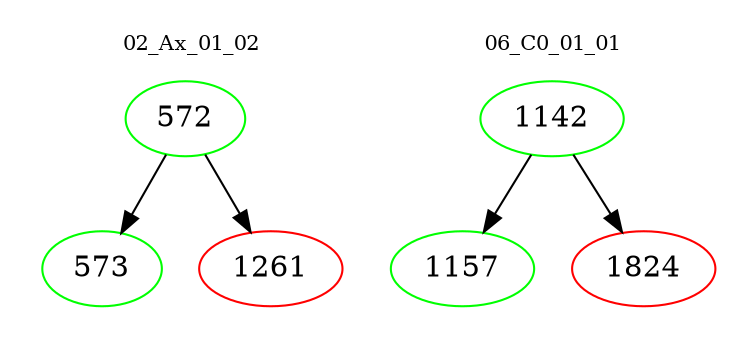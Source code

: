 digraph{
subgraph cluster_0 {
color = white
label = "02_Ax_01_02";
fontsize=10;
T0_572 [label="572", color="green"]
T0_572 -> T0_573 [color="black"]
T0_573 [label="573", color="green"]
T0_572 -> T0_1261 [color="black"]
T0_1261 [label="1261", color="red"]
}
subgraph cluster_1 {
color = white
label = "06_C0_01_01";
fontsize=10;
T1_1142 [label="1142", color="green"]
T1_1142 -> T1_1157 [color="black"]
T1_1157 [label="1157", color="green"]
T1_1142 -> T1_1824 [color="black"]
T1_1824 [label="1824", color="red"]
}
}
